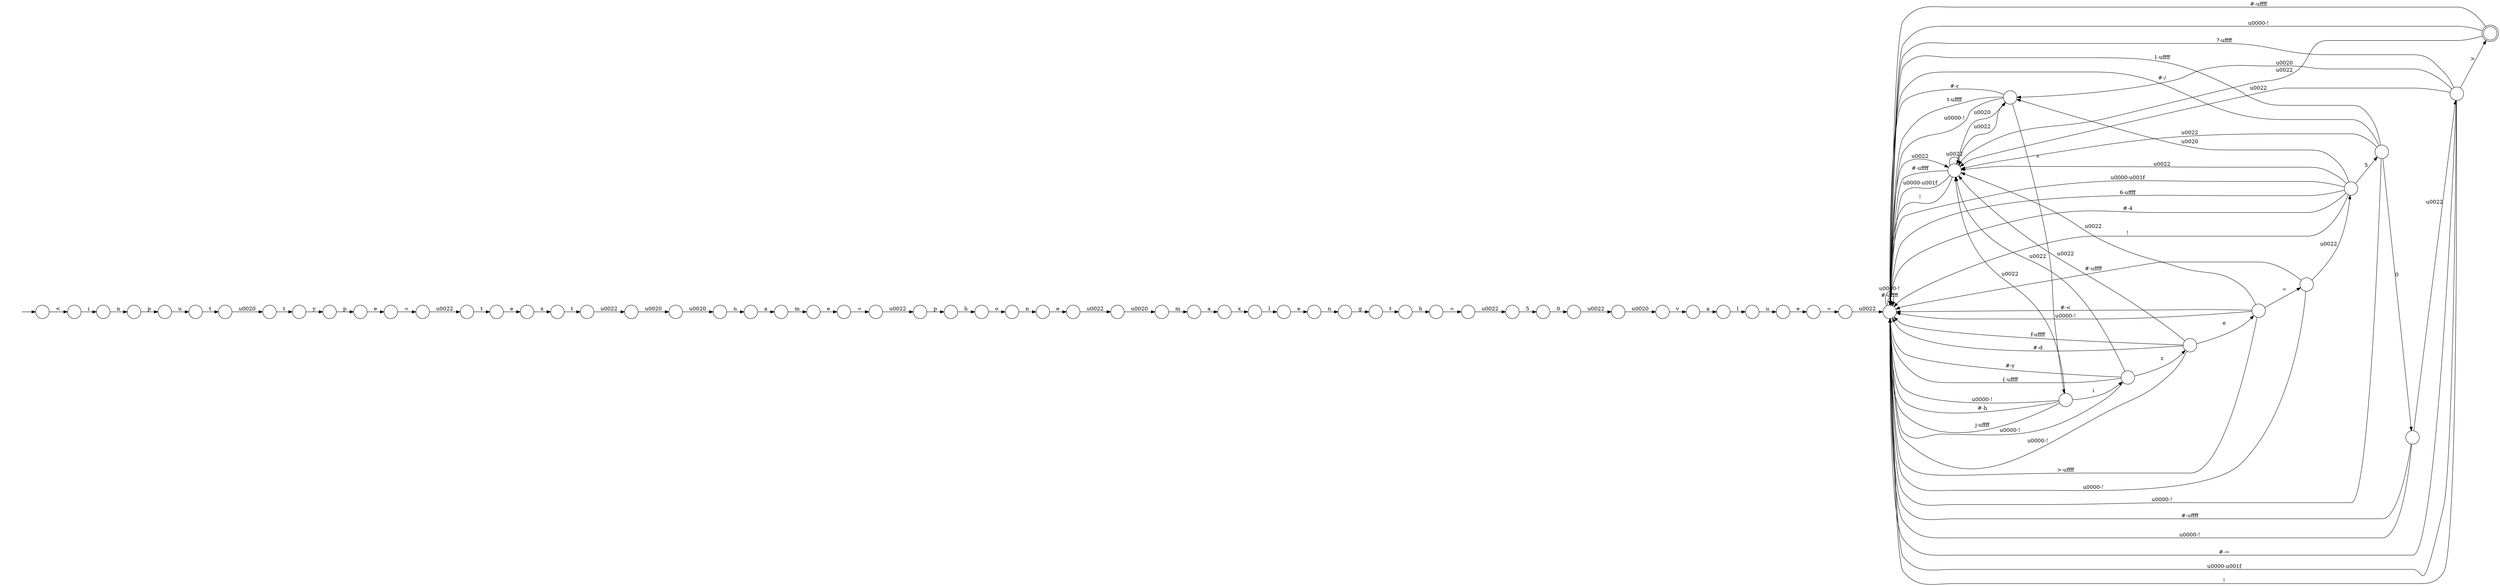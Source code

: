 digraph Automaton {
  rankdir = LR;
  0 [shape=circle,label=""];
  0 -> 41 [label="u"]
  1 [shape=circle,label=""];
  1 -> 29 [label="e"]
  2 [shape=circle,label=""];
  2 -> 33 [label="\u0022"]
  2 -> 57 [label="e"]
  2 -> 36 [label="\u0000-!"]
  2 -> 36 [label="f-\uffff"]
  2 -> 36 [label="#-d"]
  3 [shape=circle,label=""];
  3 -> 8 [label="t"]
  4 [shape=circle,label=""];
  4 -> 10 [label="h"]
  5 [shape=circle,label=""];
  initial [shape=plaintext,label=""];
  initial -> 5
  5 -> 59 [label="<"]
  6 [shape=circle,label=""];
  6 -> 23 [label="p"]
  7 [shape=circle,label=""];
  7 -> 51 [label="p"]
  8 [shape=circle,label=""];
  8 -> 6 [label="y"]
  9 [shape=circle,label=""];
  9 -> 1 [label="n"]
  10 [shape=circle,label=""];
  10 -> 60 [label="="]
  11 [shape=doublecircle,label=""];
  11 -> 33 [label="\u0022"]
  11 -> 36 [label="#-\uffff"]
  11 -> 36 [label="\u0000-!"]
  12 [shape=circle,label=""];
  12 -> 39 [label="="]
  13 [shape=circle,label=""];
  13 -> 54 [label="\u0020"]
  14 [shape=circle,label=""];
  14 -> 63 [label="t"]
  15 [shape=circle,label=""];
  15 -> 3 [label="\u0020"]
  16 [shape=circle,label=""];
  16 -> 33 [label="\u0022"]
  16 -> 36 [label="#-="]
  16 -> 11 [label=">"]
  16 -> 36 [label="\u0000-\u001f"]
  16 -> 19 [label="\u0020"]
  16 -> 36 [label="!"]
  16 -> 36 [label="?-\uffff"]
  17 [shape=circle,label=""];
  17 -> 65 [label="e"]
  18 [shape=circle,label=""];
  18 -> 0 [label="l"]
  19 [shape=circle,label=""];
  19 -> 33 [label="\u0022"]
  19 -> 36 [label="\u0000-!"]
  19 -> 36 [label="#-r"]
  19 -> 50 [label="s"]
  19 -> 36 [label="t-\uffff"]
  20 [shape=circle,label=""];
  20 -> 4 [label="t"]
  21 [shape=circle,label=""];
  21 -> 61 [label="="]
  22 [shape=circle,label=""];
  22 -> 26 [label="n"]
  23 [shape=circle,label=""];
  23 -> 12 [label="e"]
  24 [shape=circle,label=""];
  24 -> 7 [label="\u0022"]
  25 [shape=circle,label=""];
  25 -> 42 [label="\u0022"]
  26 [shape=circle,label=""];
  26 -> 35 [label="p"]
  27 [shape=circle,label=""];
  27 -> 28 [label="a"]
  28 [shape=circle,label=""];
  28 -> 44 [label="x"]
  29 [shape=circle,label=""];
  29 -> 62 [label="\u0022"]
  30 [shape=circle,label=""];
  30 -> 33 [label="\u0022"]
  30 -> 36 [label="\u0000-\u001f"]
  30 -> 66 [label="5"]
  30 -> 19 [label="\u0020"]
  30 -> 36 [label="6-\uffff"]
  30 -> 36 [label="#-4"]
  30 -> 36 [label="!"]
  31 [shape=circle,label=""];
  31 -> 9 [label="o"]
  32 [shape=circle,label=""];
  32 -> 15 [label="t"]
  33 [shape=circle,label=""];
  33 -> 33 [label="\u0022"]
  33 -> 36 [label="#-\uffff"]
  33 -> 36 [label="\u0000-\u001f"]
  33 -> 19 [label="\u0020"]
  33 -> 36 [label="!"]
  34 [shape=circle,label=""];
  34 -> 64 [label="a"]
  35 [shape=circle,label=""];
  35 -> 32 [label="u"]
  36 [shape=circle,label=""];
  36 -> 33 [label="\u0022"]
  36 -> 36 [label="#-\uffff"]
  36 -> 36 [label="\u0000-!"]
  37 [shape=circle,label=""];
  37 -> 2 [label="z"]
  37 -> 33 [label="\u0022"]
  37 -> 36 [label="\u0000-!"]
  37 -> 36 [label="#-y"]
  37 -> 36 [label="{-\uffff"]
  38 [shape=circle,label=""];
  38 -> 16 [label="\u0022"]
  38 -> 36 [label="#-\uffff"]
  38 -> 36 [label="\u0000-!"]
  39 [shape=circle,label=""];
  39 -> 14 [label="\u0022"]
  40 [shape=circle,label=""];
  40 -> 27 [label="m"]
  41 [shape=circle,label=""];
  41 -> 21 [label="e"]
  42 [shape=circle,label=""];
  42 -> 13 [label="\u0020"]
  43 [shape=circle,label=""];
  43 -> 30 [label="\u0022"]
  43 -> 36 [label="#-\uffff"]
  43 -> 36 [label="\u0000-!"]
  44 [shape=circle,label=""];
  44 -> 17 [label="l"]
  45 [shape=circle,label=""];
  45 -> 48 [label="\u0022"]
  46 [shape=circle,label=""];
  46 -> 47 [label="5"]
  47 [shape=circle,label=""];
  47 -> 45 [label="0"]
  48 [shape=circle,label=""];
  48 -> 52 [label="\u0020"]
  49 [shape=circle,label=""];
  49 -> 53 [label="x"]
  50 [shape=circle,label=""];
  50 -> 33 [label="\u0022"]
  50 -> 36 [label="\u0000-!"]
  50 -> 37 [label="i"]
  50 -> 36 [label="#-h"]
  50 -> 36 [label="j-\uffff"]
  51 [shape=circle,label=""];
  51 -> 31 [label="h"]
  52 [shape=circle,label=""];
  52 -> 58 [label="v"]
  53 [shape=circle,label=""];
  53 -> 25 [label="t"]
  54 [shape=circle,label=""];
  54 -> 34 [label="n"]
  55 [shape=circle,label=""];
  55 -> 56 [label="e"]
  56 [shape=circle,label=""];
  56 -> 24 [label="="]
  57 [shape=circle,label=""];
  57 -> 43 [label="="]
  57 -> 33 [label="\u0022"]
  57 -> 36 [label="#-<"]
  57 -> 36 [label="\u0000-!"]
  57 -> 36 [label=">-\uffff"]
  58 [shape=circle,label=""];
  58 -> 18 [label="a"]
  59 [shape=circle,label=""];
  59 -> 22 [label="i"]
  60 [shape=circle,label=""];
  60 -> 46 [label="\u0022"]
  61 [shape=circle,label=""];
  61 -> 36 [label="\u0022"]
  62 [shape=circle,label=""];
  62 -> 40 [label="\u0020"]
  63 [shape=circle,label=""];
  63 -> 49 [label="e"]
  64 [shape=circle,label=""];
  64 -> 55 [label="m"]
  65 [shape=circle,label=""];
  65 -> 67 [label="n"]
  66 [shape=circle,label=""];
  66 -> 33 [label="\u0022"]
  66 -> 36 [label="\u0000-!"]
  66 -> 36 [label="1-\uffff"]
  66 -> 38 [label="0"]
  66 -> 36 [label="#-/"]
  67 [shape=circle,label=""];
  67 -> 20 [label="g"]
}

